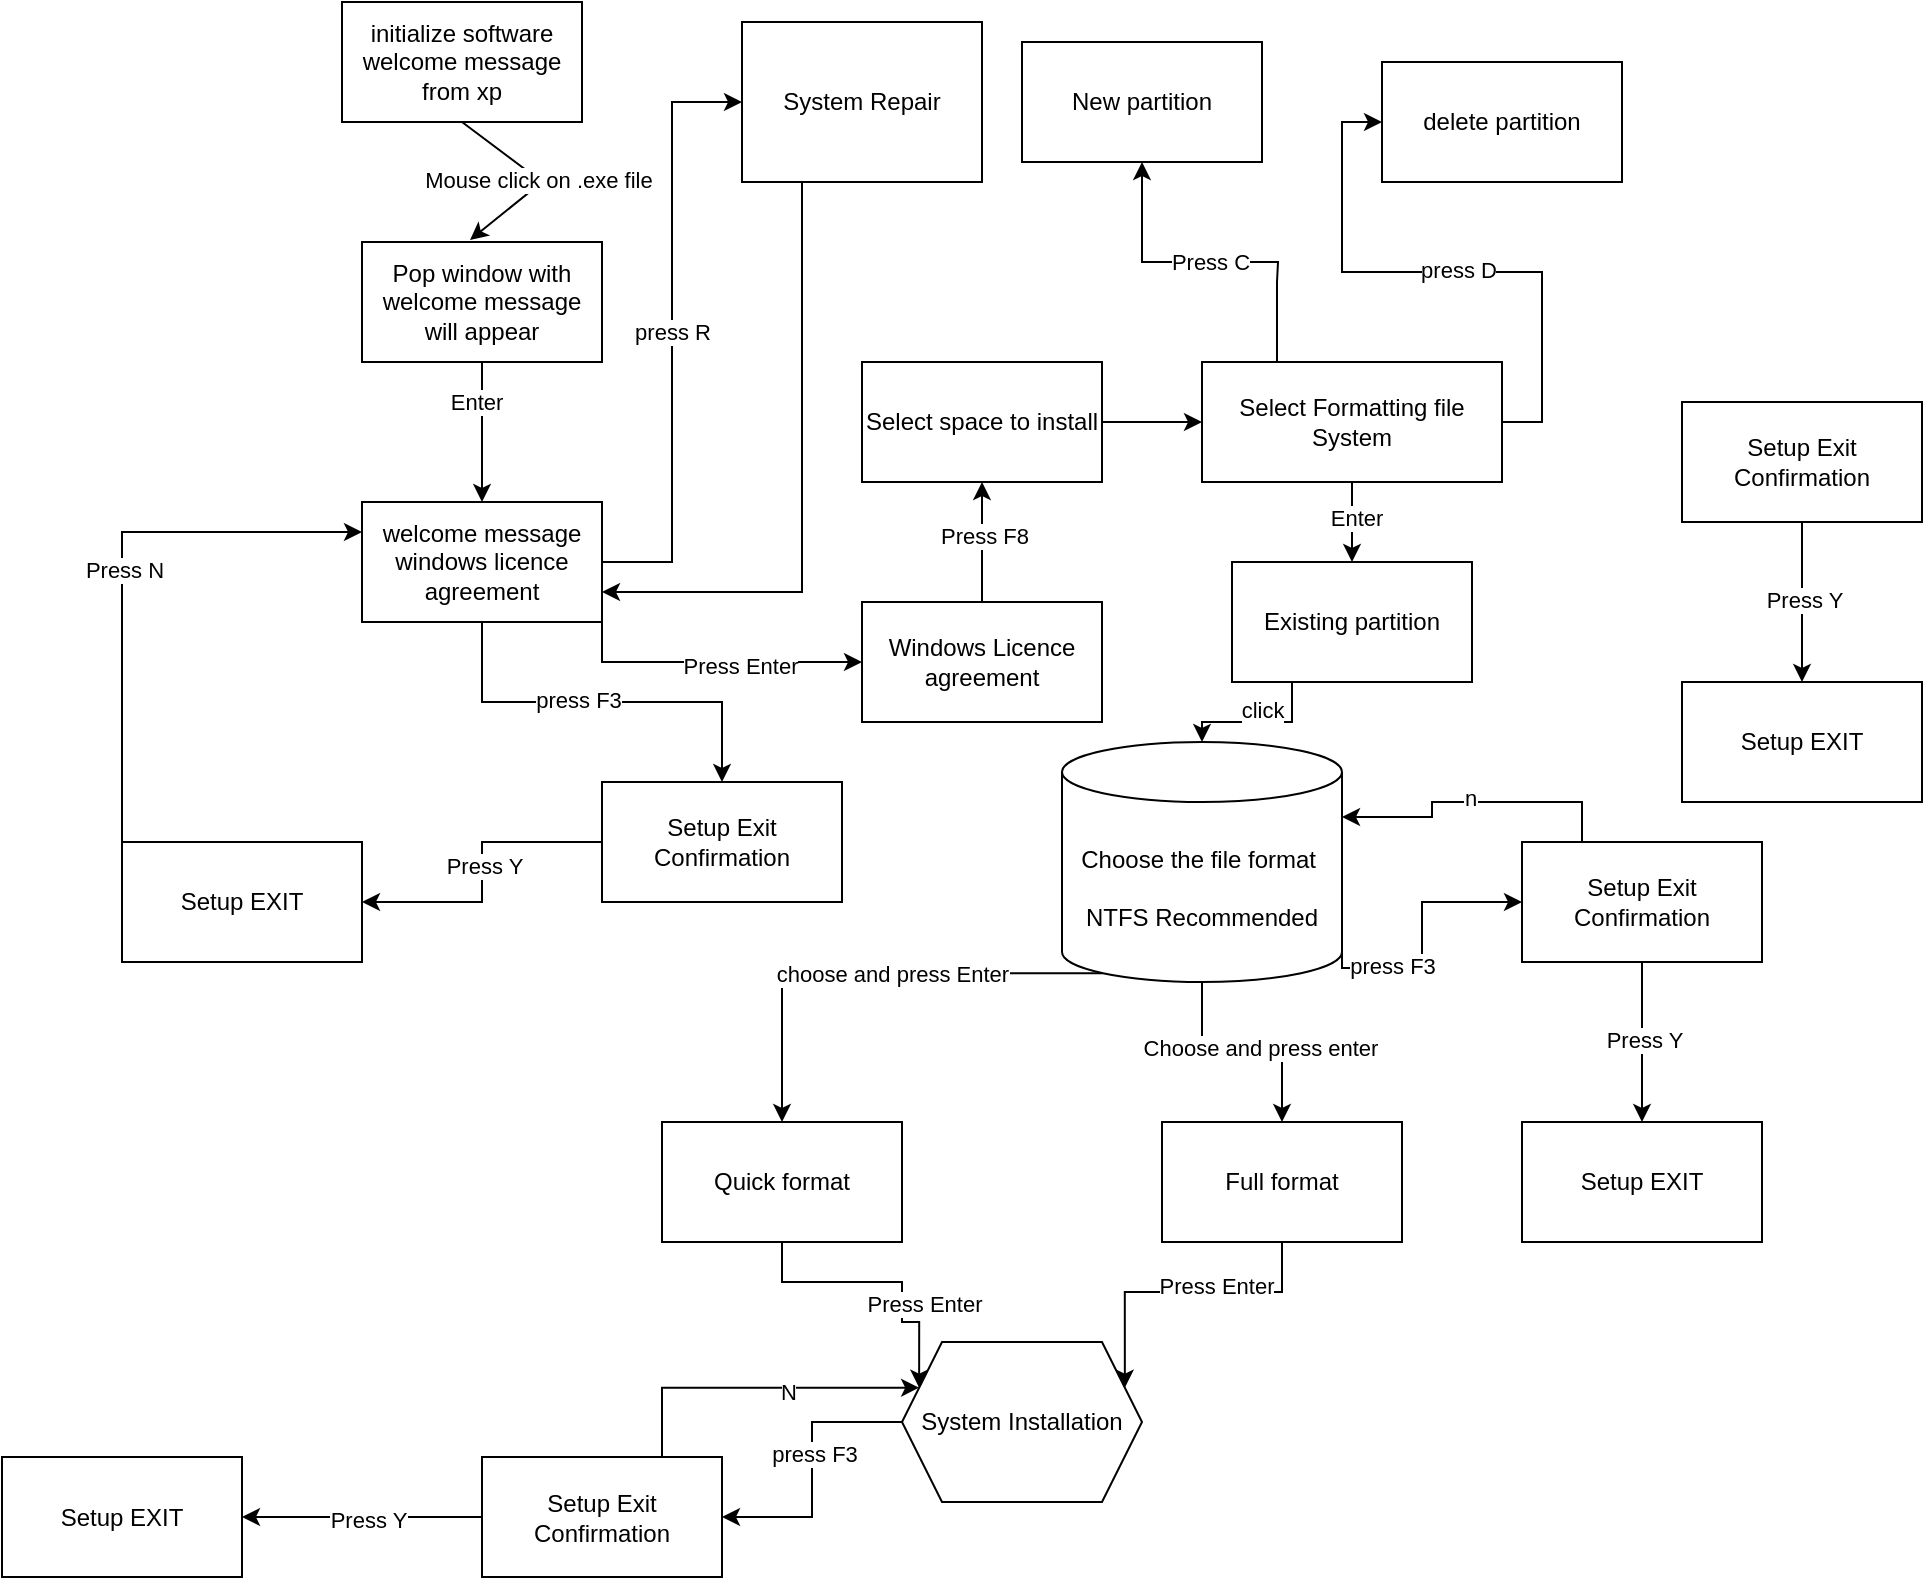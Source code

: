 <mxfile version="23.1.7" type="github">
  <diagram name="Page-1" id="2YBvvXClWsGukQMizWep">
    <mxGraphModel dx="1610" dy="278" grid="1" gridSize="10" guides="1" tooltips="1" connect="1" arrows="1" fold="1" page="1" pageScale="1" pageWidth="1100" pageHeight="850" math="0" shadow="0">
      <root>
        <mxCell id="0" />
        <mxCell id="1" parent="0" />
        <mxCell id="S-r7GQF2_RwExeyJcbZk-1" value="initialize software&lt;br&gt;welcome message from xp" style="rounded=0;whiteSpace=wrap;html=1;" vertex="1" parent="1">
          <mxGeometry x="10" y="20" width="120" height="60" as="geometry" />
        </mxCell>
        <mxCell id="S-r7GQF2_RwExeyJcbZk-18" value="" style="edgeStyle=orthogonalEdgeStyle;rounded=0;orthogonalLoop=1;jettySize=auto;html=1;" edge="1" parent="1" source="S-r7GQF2_RwExeyJcbZk-2" target="S-r7GQF2_RwExeyJcbZk-17">
          <mxGeometry relative="1" as="geometry" />
        </mxCell>
        <mxCell id="S-r7GQF2_RwExeyJcbZk-25" value="press F3" style="edgeLabel;html=1;align=center;verticalAlign=middle;resizable=0;points=[];" vertex="1" connectable="0" parent="S-r7GQF2_RwExeyJcbZk-18">
          <mxGeometry x="-0.118" y="1" relative="1" as="geometry">
            <mxPoint as="offset" />
          </mxGeometry>
        </mxCell>
        <mxCell id="S-r7GQF2_RwExeyJcbZk-19" style="edgeStyle=orthogonalEdgeStyle;rounded=0;orthogonalLoop=1;jettySize=auto;html=1;exitX=1;exitY=1;exitDx=0;exitDy=0;" edge="1" parent="1" source="S-r7GQF2_RwExeyJcbZk-2" target="S-r7GQF2_RwExeyJcbZk-21">
          <mxGeometry relative="1" as="geometry">
            <mxPoint x="230" y="410" as="targetPoint" />
          </mxGeometry>
        </mxCell>
        <mxCell id="S-r7GQF2_RwExeyJcbZk-32" value="Press Enter" style="edgeLabel;html=1;align=center;verticalAlign=middle;resizable=0;points=[];" vertex="1" connectable="0" parent="S-r7GQF2_RwExeyJcbZk-19">
          <mxGeometry x="0.177" y="-2" relative="1" as="geometry">
            <mxPoint as="offset" />
          </mxGeometry>
        </mxCell>
        <mxCell id="S-r7GQF2_RwExeyJcbZk-20" value="press R" style="edgeStyle=orthogonalEdgeStyle;rounded=0;orthogonalLoop=1;jettySize=auto;html=1;exitX=1;exitY=0.5;exitDx=0;exitDy=0;entryX=0;entryY=0.5;entryDx=0;entryDy=0;" edge="1" parent="1" source="S-r7GQF2_RwExeyJcbZk-2" target="S-r7GQF2_RwExeyJcbZk-22">
          <mxGeometry relative="1" as="geometry">
            <mxPoint x="260" y="290" as="targetPoint" />
          </mxGeometry>
        </mxCell>
        <mxCell id="S-r7GQF2_RwExeyJcbZk-2" value="welcome message windows licence agreement" style="rounded=0;whiteSpace=wrap;html=1;" vertex="1" parent="1">
          <mxGeometry x="20" y="270" width="120" height="60" as="geometry" />
        </mxCell>
        <mxCell id="S-r7GQF2_RwExeyJcbZk-5" value="" style="edgeStyle=orthogonalEdgeStyle;rounded=0;orthogonalLoop=1;jettySize=auto;html=1;" edge="1" parent="1" source="S-r7GQF2_RwExeyJcbZk-3" target="S-r7GQF2_RwExeyJcbZk-2">
          <mxGeometry relative="1" as="geometry" />
        </mxCell>
        <mxCell id="S-r7GQF2_RwExeyJcbZk-15" value="Enter" style="edgeLabel;html=1;align=center;verticalAlign=middle;resizable=0;points=[];" vertex="1" connectable="0" parent="S-r7GQF2_RwExeyJcbZk-5">
          <mxGeometry x="-0.45" y="-3" relative="1" as="geometry">
            <mxPoint as="offset" />
          </mxGeometry>
        </mxCell>
        <mxCell id="S-r7GQF2_RwExeyJcbZk-3" value="Pop window with welcome message will appear" style="rounded=0;whiteSpace=wrap;html=1;" vertex="1" parent="1">
          <mxGeometry x="20" y="140" width="120" height="60" as="geometry" />
        </mxCell>
        <mxCell id="S-r7GQF2_RwExeyJcbZk-4" value="Mouse click on .exe file" style="endArrow=classic;html=1;rounded=0;entryX=0.45;entryY=-0.017;entryDx=0;entryDy=0;entryPerimeter=0;exitX=0.5;exitY=1;exitDx=0;exitDy=0;" edge="1" parent="1" source="S-r7GQF2_RwExeyJcbZk-1" target="S-r7GQF2_RwExeyJcbZk-3">
          <mxGeometry width="50" height="50" relative="1" as="geometry">
            <mxPoint x="340" y="310" as="sourcePoint" />
            <mxPoint x="390" y="260" as="targetPoint" />
            <Array as="points">
              <mxPoint x="110" y="110" />
            </Array>
          </mxGeometry>
        </mxCell>
        <mxCell id="S-r7GQF2_RwExeyJcbZk-28" value="" style="edgeStyle=orthogonalEdgeStyle;rounded=0;orthogonalLoop=1;jettySize=auto;html=1;" edge="1" parent="1" source="S-r7GQF2_RwExeyJcbZk-17" target="S-r7GQF2_RwExeyJcbZk-27">
          <mxGeometry relative="1" as="geometry" />
        </mxCell>
        <mxCell id="S-r7GQF2_RwExeyJcbZk-29" value="Press Y" style="edgeLabel;html=1;align=center;verticalAlign=middle;resizable=0;points=[];" vertex="1" connectable="0" parent="S-r7GQF2_RwExeyJcbZk-28">
          <mxGeometry x="-0.038" y="1" relative="1" as="geometry">
            <mxPoint as="offset" />
          </mxGeometry>
        </mxCell>
        <mxCell id="S-r7GQF2_RwExeyJcbZk-17" value="Setup Exit Confirmation" style="whiteSpace=wrap;html=1;rounded=0;" vertex="1" parent="1">
          <mxGeometry x="140" y="410" width="120" height="60" as="geometry" />
        </mxCell>
        <mxCell id="S-r7GQF2_RwExeyJcbZk-33" style="edgeStyle=orthogonalEdgeStyle;rounded=0;orthogonalLoop=1;jettySize=auto;html=1;exitX=0.5;exitY=0;exitDx=0;exitDy=0;entryX=0.5;entryY=1;entryDx=0;entryDy=0;" edge="1" parent="1" source="S-r7GQF2_RwExeyJcbZk-21" target="S-r7GQF2_RwExeyJcbZk-34">
          <mxGeometry relative="1" as="geometry">
            <mxPoint x="330.429" y="270" as="targetPoint" />
          </mxGeometry>
        </mxCell>
        <mxCell id="S-r7GQF2_RwExeyJcbZk-35" value="Press F8" style="edgeLabel;html=1;align=center;verticalAlign=middle;resizable=0;points=[];" vertex="1" connectable="0" parent="S-r7GQF2_RwExeyJcbZk-33">
          <mxGeometry x="0.11" y="-1" relative="1" as="geometry">
            <mxPoint as="offset" />
          </mxGeometry>
        </mxCell>
        <mxCell id="S-r7GQF2_RwExeyJcbZk-21" value="Windows Licence agreement" style="whiteSpace=wrap;html=1;rounded=0;" vertex="1" parent="1">
          <mxGeometry x="270" y="320" width="120" height="60" as="geometry" />
        </mxCell>
        <mxCell id="S-r7GQF2_RwExeyJcbZk-26" style="edgeStyle=orthogonalEdgeStyle;rounded=0;orthogonalLoop=1;jettySize=auto;html=1;exitX=0.25;exitY=1;exitDx=0;exitDy=0;entryX=1;entryY=0.75;entryDx=0;entryDy=0;" edge="1" parent="1" source="S-r7GQF2_RwExeyJcbZk-22" target="S-r7GQF2_RwExeyJcbZk-2">
          <mxGeometry relative="1" as="geometry" />
        </mxCell>
        <mxCell id="S-r7GQF2_RwExeyJcbZk-22" value="System Repair" style="whiteSpace=wrap;html=1;rounded=0;" vertex="1" parent="1">
          <mxGeometry x="210" y="30" width="120" height="80" as="geometry" />
        </mxCell>
        <mxCell id="S-r7GQF2_RwExeyJcbZk-30" style="edgeStyle=orthogonalEdgeStyle;rounded=0;orthogonalLoop=1;jettySize=auto;html=1;exitX=0;exitY=0;exitDx=0;exitDy=0;entryX=0;entryY=0.25;entryDx=0;entryDy=0;" edge="1" parent="1" source="S-r7GQF2_RwExeyJcbZk-27" target="S-r7GQF2_RwExeyJcbZk-2">
          <mxGeometry relative="1" as="geometry" />
        </mxCell>
        <mxCell id="S-r7GQF2_RwExeyJcbZk-31" value="Press N" style="edgeLabel;html=1;align=center;verticalAlign=middle;resizable=0;points=[];" vertex="1" connectable="0" parent="S-r7GQF2_RwExeyJcbZk-30">
          <mxGeometry x="-0.007" y="-1" relative="1" as="geometry">
            <mxPoint as="offset" />
          </mxGeometry>
        </mxCell>
        <mxCell id="S-r7GQF2_RwExeyJcbZk-27" value="Setup EXIT" style="whiteSpace=wrap;html=1;rounded=0;" vertex="1" parent="1">
          <mxGeometry x="-100" y="440" width="120" height="60" as="geometry" />
        </mxCell>
        <mxCell id="S-r7GQF2_RwExeyJcbZk-36" style="edgeStyle=orthogonalEdgeStyle;rounded=0;orthogonalLoop=1;jettySize=auto;html=1;exitX=1;exitY=0.5;exitDx=0;exitDy=0;" edge="1" parent="1" source="S-r7GQF2_RwExeyJcbZk-34" target="S-r7GQF2_RwExeyJcbZk-37">
          <mxGeometry relative="1" as="geometry">
            <mxPoint x="460" y="229.571" as="targetPoint" />
          </mxGeometry>
        </mxCell>
        <mxCell id="S-r7GQF2_RwExeyJcbZk-34" value="Select space to install" style="whiteSpace=wrap;html=1;rounded=0;" vertex="1" parent="1">
          <mxGeometry x="270" y="200" width="120" height="60" as="geometry" />
        </mxCell>
        <mxCell id="S-r7GQF2_RwExeyJcbZk-39" value="" style="edgeStyle=orthogonalEdgeStyle;rounded=0;orthogonalLoop=1;jettySize=auto;html=1;" edge="1" parent="1" source="S-r7GQF2_RwExeyJcbZk-37" target="S-r7GQF2_RwExeyJcbZk-38">
          <mxGeometry relative="1" as="geometry" />
        </mxCell>
        <mxCell id="S-r7GQF2_RwExeyJcbZk-40" value="Enter" style="edgeLabel;html=1;align=center;verticalAlign=middle;resizable=0;points=[];" vertex="1" connectable="0" parent="S-r7GQF2_RwExeyJcbZk-39">
          <mxGeometry x="-0.132" y="2" relative="1" as="geometry">
            <mxPoint as="offset" />
          </mxGeometry>
        </mxCell>
        <mxCell id="S-r7GQF2_RwExeyJcbZk-41" value="Press C" style="edgeStyle=orthogonalEdgeStyle;rounded=0;orthogonalLoop=1;jettySize=auto;html=1;exitX=0.25;exitY=0;exitDx=0;exitDy=0;entryX=0.5;entryY=1;entryDx=0;entryDy=0;" edge="1" parent="1" source="S-r7GQF2_RwExeyJcbZk-37" target="S-r7GQF2_RwExeyJcbZk-42">
          <mxGeometry relative="1" as="geometry">
            <mxPoint x="460" y="130" as="targetPoint" />
            <Array as="points">
              <mxPoint x="478" y="160" />
              <mxPoint x="478" y="160" />
              <mxPoint x="478" y="150" />
              <mxPoint x="410" y="150" />
            </Array>
          </mxGeometry>
        </mxCell>
        <mxCell id="S-r7GQF2_RwExeyJcbZk-58" style="edgeStyle=orthogonalEdgeStyle;rounded=0;orthogonalLoop=1;jettySize=auto;html=1;exitX=1;exitY=0.5;exitDx=0;exitDy=0;entryX=0;entryY=0.5;entryDx=0;entryDy=0;" edge="1" parent="1" source="S-r7GQF2_RwExeyJcbZk-37" target="S-r7GQF2_RwExeyJcbZk-59">
          <mxGeometry relative="1" as="geometry">
            <mxPoint x="640" y="229.571" as="targetPoint" />
          </mxGeometry>
        </mxCell>
        <mxCell id="S-r7GQF2_RwExeyJcbZk-60" value="press D" style="edgeLabel;html=1;align=center;verticalAlign=middle;resizable=0;points=[];" vertex="1" connectable="0" parent="S-r7GQF2_RwExeyJcbZk-58">
          <mxGeometry x="-0.054" y="-1" relative="1" as="geometry">
            <mxPoint as="offset" />
          </mxGeometry>
        </mxCell>
        <mxCell id="S-r7GQF2_RwExeyJcbZk-37" value="Select Formatting file System" style="rounded=0;whiteSpace=wrap;html=1;" vertex="1" parent="1">
          <mxGeometry x="440" y="200" width="150" height="60" as="geometry" />
        </mxCell>
        <mxCell id="S-r7GQF2_RwExeyJcbZk-47" style="edgeStyle=orthogonalEdgeStyle;rounded=0;orthogonalLoop=1;jettySize=auto;html=1;exitX=0.25;exitY=1;exitDx=0;exitDy=0;" edge="1" parent="1" source="S-r7GQF2_RwExeyJcbZk-38" target="S-r7GQF2_RwExeyJcbZk-61">
          <mxGeometry relative="1" as="geometry">
            <mxPoint x="360" y="430" as="targetPoint" />
          </mxGeometry>
        </mxCell>
        <mxCell id="S-r7GQF2_RwExeyJcbZk-48" value="click&lt;div&gt;&lt;br/&gt;&lt;/div&gt;" style="edgeLabel;html=1;align=center;verticalAlign=middle;resizable=0;points=[];" vertex="1" connectable="0" parent="S-r7GQF2_RwExeyJcbZk-47">
          <mxGeometry x="-0.063" y="1" relative="1" as="geometry">
            <mxPoint as="offset" />
          </mxGeometry>
        </mxCell>
        <mxCell id="S-r7GQF2_RwExeyJcbZk-38" value="Existing partition" style="whiteSpace=wrap;html=1;rounded=0;" vertex="1" parent="1">
          <mxGeometry x="455" y="300" width="120" height="60" as="geometry" />
        </mxCell>
        <mxCell id="S-r7GQF2_RwExeyJcbZk-42" value="New partition" style="whiteSpace=wrap;html=1;rounded=0;" vertex="1" parent="1">
          <mxGeometry x="350" y="40" width="120" height="60" as="geometry" />
        </mxCell>
        <mxCell id="S-r7GQF2_RwExeyJcbZk-49" style="edgeStyle=orthogonalEdgeStyle;rounded=0;orthogonalLoop=1;jettySize=auto;html=1;exitX=0.145;exitY=1;exitDx=0;exitDy=-4.35;entryX=0.5;entryY=0;entryDx=0;entryDy=0;exitPerimeter=0;" edge="1" parent="1" source="S-r7GQF2_RwExeyJcbZk-61" target="S-r7GQF2_RwExeyJcbZk-51">
          <mxGeometry relative="1" as="geometry">
            <mxPoint x="280.0" y="580" as="targetPoint" />
            <mxPoint x="330" y="490" as="sourcePoint" />
          </mxGeometry>
        </mxCell>
        <mxCell id="S-r7GQF2_RwExeyJcbZk-53" value="choose and press Enter" style="edgeLabel;html=1;align=center;verticalAlign=middle;resizable=0;points=[];" vertex="1" connectable="0" parent="S-r7GQF2_RwExeyJcbZk-49">
          <mxGeometry x="-0.099" relative="1" as="geometry">
            <mxPoint as="offset" />
          </mxGeometry>
        </mxCell>
        <mxCell id="S-r7GQF2_RwExeyJcbZk-50" style="edgeStyle=orthogonalEdgeStyle;rounded=0;orthogonalLoop=1;jettySize=auto;html=1;" edge="1" parent="1" source="S-r7GQF2_RwExeyJcbZk-61" target="S-r7GQF2_RwExeyJcbZk-52">
          <mxGeometry relative="1" as="geometry">
            <mxPoint x="440.0" y="580" as="targetPoint" />
            <mxPoint x="390" y="490" as="sourcePoint" />
          </mxGeometry>
        </mxCell>
        <mxCell id="S-r7GQF2_RwExeyJcbZk-54" value="Choose and press enter" style="edgeLabel;html=1;align=center;verticalAlign=middle;resizable=0;points=[];" vertex="1" connectable="0" parent="S-r7GQF2_RwExeyJcbZk-50">
          <mxGeometry x="0.161" y="2" relative="1" as="geometry">
            <mxPoint as="offset" />
          </mxGeometry>
        </mxCell>
        <mxCell id="S-r7GQF2_RwExeyJcbZk-46" style="edgeStyle=orthogonalEdgeStyle;rounded=0;orthogonalLoop=1;jettySize=auto;html=1;exitX=0.5;exitY=1;exitDx=0;exitDy=0;" edge="1" parent="1">
          <mxGeometry relative="1" as="geometry">
            <mxPoint x="360" y="490" as="sourcePoint" />
            <mxPoint x="360" y="490" as="targetPoint" />
          </mxGeometry>
        </mxCell>
        <mxCell id="S-r7GQF2_RwExeyJcbZk-56" style="edgeStyle=orthogonalEdgeStyle;rounded=0;orthogonalLoop=1;jettySize=auto;html=1;exitX=0.5;exitY=1;exitDx=0;exitDy=0;entryX=0;entryY=0.25;entryDx=0;entryDy=0;" edge="1" parent="1" source="S-r7GQF2_RwExeyJcbZk-51" target="S-r7GQF2_RwExeyJcbZk-62">
          <mxGeometry relative="1" as="geometry">
            <mxPoint x="320" y="680" as="targetPoint" />
            <Array as="points">
              <mxPoint x="230" y="660" />
              <mxPoint x="290" y="660" />
              <mxPoint x="290" y="680" />
              <mxPoint x="299" y="680" />
            </Array>
          </mxGeometry>
        </mxCell>
        <mxCell id="S-r7GQF2_RwExeyJcbZk-63" value="Press Enter" style="edgeLabel;html=1;align=center;verticalAlign=middle;resizable=0;points=[];" vertex="1" connectable="0" parent="S-r7GQF2_RwExeyJcbZk-56">
          <mxGeometry x="0.535" y="10" relative="1" as="geometry">
            <mxPoint x="-8" y="-9" as="offset" />
          </mxGeometry>
        </mxCell>
        <mxCell id="S-r7GQF2_RwExeyJcbZk-51" value="Quick format" style="whiteSpace=wrap;html=1;rounded=0;" vertex="1" parent="1">
          <mxGeometry x="170" y="580" width="120" height="60" as="geometry" />
        </mxCell>
        <mxCell id="S-r7GQF2_RwExeyJcbZk-57" style="edgeStyle=orthogonalEdgeStyle;rounded=0;orthogonalLoop=1;jettySize=auto;html=1;exitX=0.5;exitY=1;exitDx=0;exitDy=0;entryX=1;entryY=0.25;entryDx=0;entryDy=0;" edge="1" parent="1" source="S-r7GQF2_RwExeyJcbZk-52" target="S-r7GQF2_RwExeyJcbZk-62">
          <mxGeometry relative="1" as="geometry">
            <mxPoint x="380" y="680" as="targetPoint" />
          </mxGeometry>
        </mxCell>
        <mxCell id="S-r7GQF2_RwExeyJcbZk-64" value="Press Enter" style="edgeLabel;html=1;align=center;verticalAlign=middle;resizable=0;points=[];" vertex="1" connectable="0" parent="S-r7GQF2_RwExeyJcbZk-57">
          <mxGeometry x="-0.215" y="-3" relative="1" as="geometry">
            <mxPoint x="1" as="offset" />
          </mxGeometry>
        </mxCell>
        <mxCell id="S-r7GQF2_RwExeyJcbZk-52" value="Full format" style="whiteSpace=wrap;html=1;rounded=0;" vertex="1" parent="1">
          <mxGeometry x="420" y="580" width="120" height="60" as="geometry" />
        </mxCell>
        <mxCell id="S-r7GQF2_RwExeyJcbZk-59" value="delete partition" style="whiteSpace=wrap;html=1;rounded=0;" vertex="1" parent="1">
          <mxGeometry x="530" y="50" width="120" height="60" as="geometry" />
        </mxCell>
        <mxCell id="S-r7GQF2_RwExeyJcbZk-61" value="Choose the file format&amp;nbsp;&lt;br&gt;&lt;br&gt;NTFS Recommended" style="shape=cylinder3;whiteSpace=wrap;html=1;boundedLbl=1;backgroundOutline=1;size=15;" vertex="1" parent="1">
          <mxGeometry x="370" y="390" width="140" height="120" as="geometry" />
        </mxCell>
        <mxCell id="S-r7GQF2_RwExeyJcbZk-62" value="System Installation" style="shape=hexagon;perimeter=hexagonPerimeter2;whiteSpace=wrap;html=1;fixedSize=1;" vertex="1" parent="1">
          <mxGeometry x="290" y="690" width="120" height="80" as="geometry" />
        </mxCell>
        <mxCell id="S-r7GQF2_RwExeyJcbZk-65" value="" style="edgeStyle=orthogonalEdgeStyle;rounded=0;orthogonalLoop=1;jettySize=auto;html=1;exitX=0;exitY=0.5;exitDx=0;exitDy=0;" edge="1" parent="1" target="S-r7GQF2_RwExeyJcbZk-69" source="S-r7GQF2_RwExeyJcbZk-62">
          <mxGeometry relative="1" as="geometry">
            <mxPoint x="20" y="667.5" as="sourcePoint" />
          </mxGeometry>
        </mxCell>
        <mxCell id="S-r7GQF2_RwExeyJcbZk-66" value="press F3" style="edgeLabel;html=1;align=center;verticalAlign=middle;resizable=0;points=[];" vertex="1" connectable="0" parent="S-r7GQF2_RwExeyJcbZk-65">
          <mxGeometry x="-0.118" y="1" relative="1" as="geometry">
            <mxPoint as="offset" />
          </mxGeometry>
        </mxCell>
        <mxCell id="S-r7GQF2_RwExeyJcbZk-67" value="" style="edgeStyle=orthogonalEdgeStyle;rounded=0;orthogonalLoop=1;jettySize=auto;html=1;" edge="1" parent="1" source="S-r7GQF2_RwExeyJcbZk-69" target="S-r7GQF2_RwExeyJcbZk-72">
          <mxGeometry relative="1" as="geometry" />
        </mxCell>
        <mxCell id="S-r7GQF2_RwExeyJcbZk-68" value="Press Y" style="edgeLabel;html=1;align=center;verticalAlign=middle;resizable=0;points=[];" vertex="1" connectable="0" parent="S-r7GQF2_RwExeyJcbZk-67">
          <mxGeometry x="-0.038" y="1" relative="1" as="geometry">
            <mxPoint as="offset" />
          </mxGeometry>
        </mxCell>
        <mxCell id="S-r7GQF2_RwExeyJcbZk-74" style="edgeStyle=orthogonalEdgeStyle;rounded=0;orthogonalLoop=1;jettySize=auto;html=1;exitX=0.75;exitY=0;exitDx=0;exitDy=0;entryX=0;entryY=0.25;entryDx=0;entryDy=0;" edge="1" parent="1" source="S-r7GQF2_RwExeyJcbZk-69" target="S-r7GQF2_RwExeyJcbZk-62">
          <mxGeometry relative="1" as="geometry" />
        </mxCell>
        <mxCell id="S-r7GQF2_RwExeyJcbZk-75" value="N" style="edgeLabel;html=1;align=center;verticalAlign=middle;resizable=0;points=[];" vertex="1" connectable="0" parent="S-r7GQF2_RwExeyJcbZk-74">
          <mxGeometry x="0.204" y="-2" relative="1" as="geometry">
            <mxPoint x="-1" as="offset" />
          </mxGeometry>
        </mxCell>
        <mxCell id="S-r7GQF2_RwExeyJcbZk-69" value="Setup Exit Confirmation" style="whiteSpace=wrap;html=1;rounded=0;" vertex="1" parent="1">
          <mxGeometry x="80" y="747.5" width="120" height="60" as="geometry" />
        </mxCell>
        <mxCell id="S-r7GQF2_RwExeyJcbZk-72" value="Setup EXIT" style="whiteSpace=wrap;html=1;rounded=0;" vertex="1" parent="1">
          <mxGeometry x="-160" y="747.5" width="120" height="60" as="geometry" />
        </mxCell>
        <mxCell id="S-r7GQF2_RwExeyJcbZk-76" value="" style="edgeStyle=orthogonalEdgeStyle;rounded=0;orthogonalLoop=1;jettySize=auto;html=1;entryX=0;entryY=0.5;entryDx=0;entryDy=0;exitX=1;exitY=0.5;exitDx=0;exitDy=0;exitPerimeter=0;" edge="1" parent="1" target="S-r7GQF2_RwExeyJcbZk-82" source="S-r7GQF2_RwExeyJcbZk-61">
          <mxGeometry relative="1" as="geometry">
            <mxPoint x="720" y="320" as="sourcePoint" />
            <mxPoint x="629.997" y="460" as="targetPoint" />
            <Array as="points">
              <mxPoint x="510" y="503" />
              <mxPoint x="550" y="503" />
              <mxPoint x="550" y="470" />
            </Array>
          </mxGeometry>
        </mxCell>
        <mxCell id="S-r7GQF2_RwExeyJcbZk-77" value="press F3" style="edgeLabel;html=1;align=center;verticalAlign=middle;resizable=0;points=[];" vertex="1" connectable="0" parent="S-r7GQF2_RwExeyJcbZk-76">
          <mxGeometry x="-0.118" y="1" relative="1" as="geometry">
            <mxPoint as="offset" />
          </mxGeometry>
        </mxCell>
        <mxCell id="S-r7GQF2_RwExeyJcbZk-78" value="" style="edgeStyle=orthogonalEdgeStyle;rounded=0;orthogonalLoop=1;jettySize=auto;html=1;" edge="1" parent="1" source="S-r7GQF2_RwExeyJcbZk-82" target="S-r7GQF2_RwExeyJcbZk-83">
          <mxGeometry relative="1" as="geometry" />
        </mxCell>
        <mxCell id="S-r7GQF2_RwExeyJcbZk-79" value="Press Y" style="edgeLabel;html=1;align=center;verticalAlign=middle;resizable=0;points=[];" vertex="1" connectable="0" parent="S-r7GQF2_RwExeyJcbZk-78">
          <mxGeometry x="-0.038" y="1" relative="1" as="geometry">
            <mxPoint as="offset" />
          </mxGeometry>
        </mxCell>
        <mxCell id="S-r7GQF2_RwExeyJcbZk-82" value="Setup Exit Confirmation" style="whiteSpace=wrap;html=1;rounded=0;" vertex="1" parent="1">
          <mxGeometry x="600" y="440" width="120" height="60" as="geometry" />
        </mxCell>
        <mxCell id="S-r7GQF2_RwExeyJcbZk-83" value="Setup EXIT" style="whiteSpace=wrap;html=1;rounded=0;" vertex="1" parent="1">
          <mxGeometry x="600" y="580" width="120" height="60" as="geometry" />
        </mxCell>
        <mxCell id="S-r7GQF2_RwExeyJcbZk-85" style="edgeStyle=orthogonalEdgeStyle;rounded=0;orthogonalLoop=1;jettySize=auto;html=1;exitX=0.25;exitY=0;exitDx=0;exitDy=0;entryX=1;entryY=0;entryDx=0;entryDy=37.5;entryPerimeter=0;" edge="1" parent="1" source="S-r7GQF2_RwExeyJcbZk-82" target="S-r7GQF2_RwExeyJcbZk-61">
          <mxGeometry relative="1" as="geometry" />
        </mxCell>
        <mxCell id="S-r7GQF2_RwExeyJcbZk-86" value="n" style="edgeLabel;html=1;align=center;verticalAlign=middle;resizable=0;points=[];" vertex="1" connectable="0" parent="S-r7GQF2_RwExeyJcbZk-85">
          <mxGeometry x="0.036" y="-2" relative="1" as="geometry">
            <mxPoint as="offset" />
          </mxGeometry>
        </mxCell>
        <mxCell id="S-r7GQF2_RwExeyJcbZk-87" value="" style="edgeStyle=orthogonalEdgeStyle;rounded=0;orthogonalLoop=1;jettySize=auto;html=1;" edge="1" parent="1" source="S-r7GQF2_RwExeyJcbZk-89" target="S-r7GQF2_RwExeyJcbZk-90">
          <mxGeometry relative="1" as="geometry" />
        </mxCell>
        <mxCell id="S-r7GQF2_RwExeyJcbZk-88" value="Press Y" style="edgeLabel;html=1;align=center;verticalAlign=middle;resizable=0;points=[];" vertex="1" connectable="0" parent="S-r7GQF2_RwExeyJcbZk-87">
          <mxGeometry x="-0.038" y="1" relative="1" as="geometry">
            <mxPoint as="offset" />
          </mxGeometry>
        </mxCell>
        <mxCell id="S-r7GQF2_RwExeyJcbZk-89" value="Setup Exit Confirmation" style="whiteSpace=wrap;html=1;rounded=0;" vertex="1" parent="1">
          <mxGeometry x="680" y="220" width="120" height="60" as="geometry" />
        </mxCell>
        <mxCell id="S-r7GQF2_RwExeyJcbZk-90" value="Setup EXIT" style="whiteSpace=wrap;html=1;rounded=0;" vertex="1" parent="1">
          <mxGeometry x="680" y="360" width="120" height="60" as="geometry" />
        </mxCell>
      </root>
    </mxGraphModel>
  </diagram>
</mxfile>
